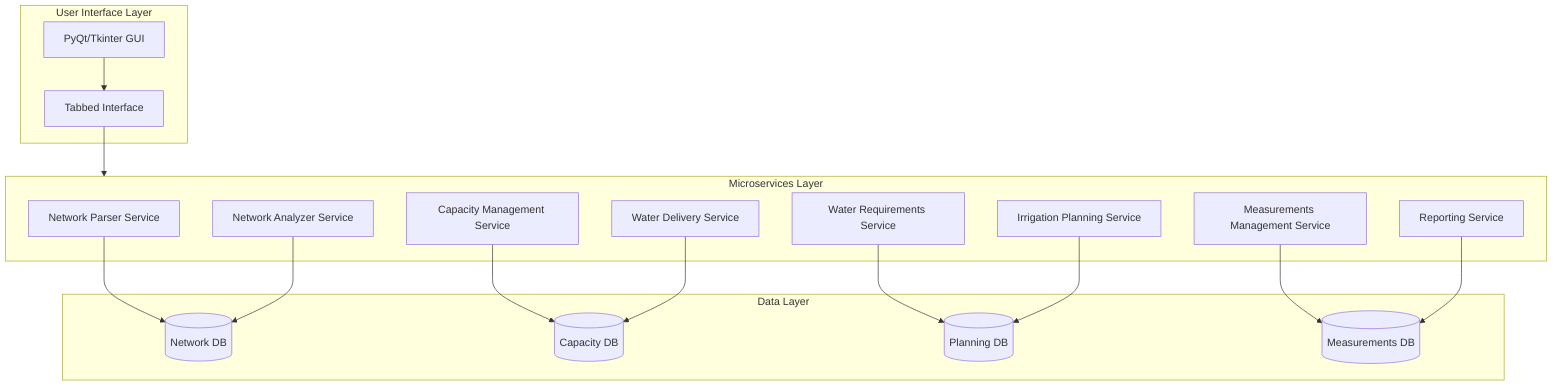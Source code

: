 graph TB
    subgraph UI[User Interface Layer]
        GUI[PyQt/Tkinter GUI]
        Tabs[Tabbed Interface]
    end

    subgraph Services[Microservices Layer]
        NP[Network Parser Service]
        NA[Network Analyzer Service]
        CAP[Capacity Management Service]
        WD[Water Delivery Service]
        WR[Water Requirements Service]
        IP[Irrigation Planning Service]
        MM[Measurements Management Service]
        RP[Reporting Service]
    end

    subgraph Data[Data Layer]
        DB1[(Network DB)]
        DB2[(Capacity DB)]
        DB3[(Planning DB)]
        DB4[(Measurements DB)]
    end

    GUI --> Tabs
    Tabs --> Services
    NP --> DB1
    NA --> DB1
    CAP --> DB2
    WD --> DB2
    WR --> DB3
    IP --> DB3
    MM --> DB4
    RP --> DB4